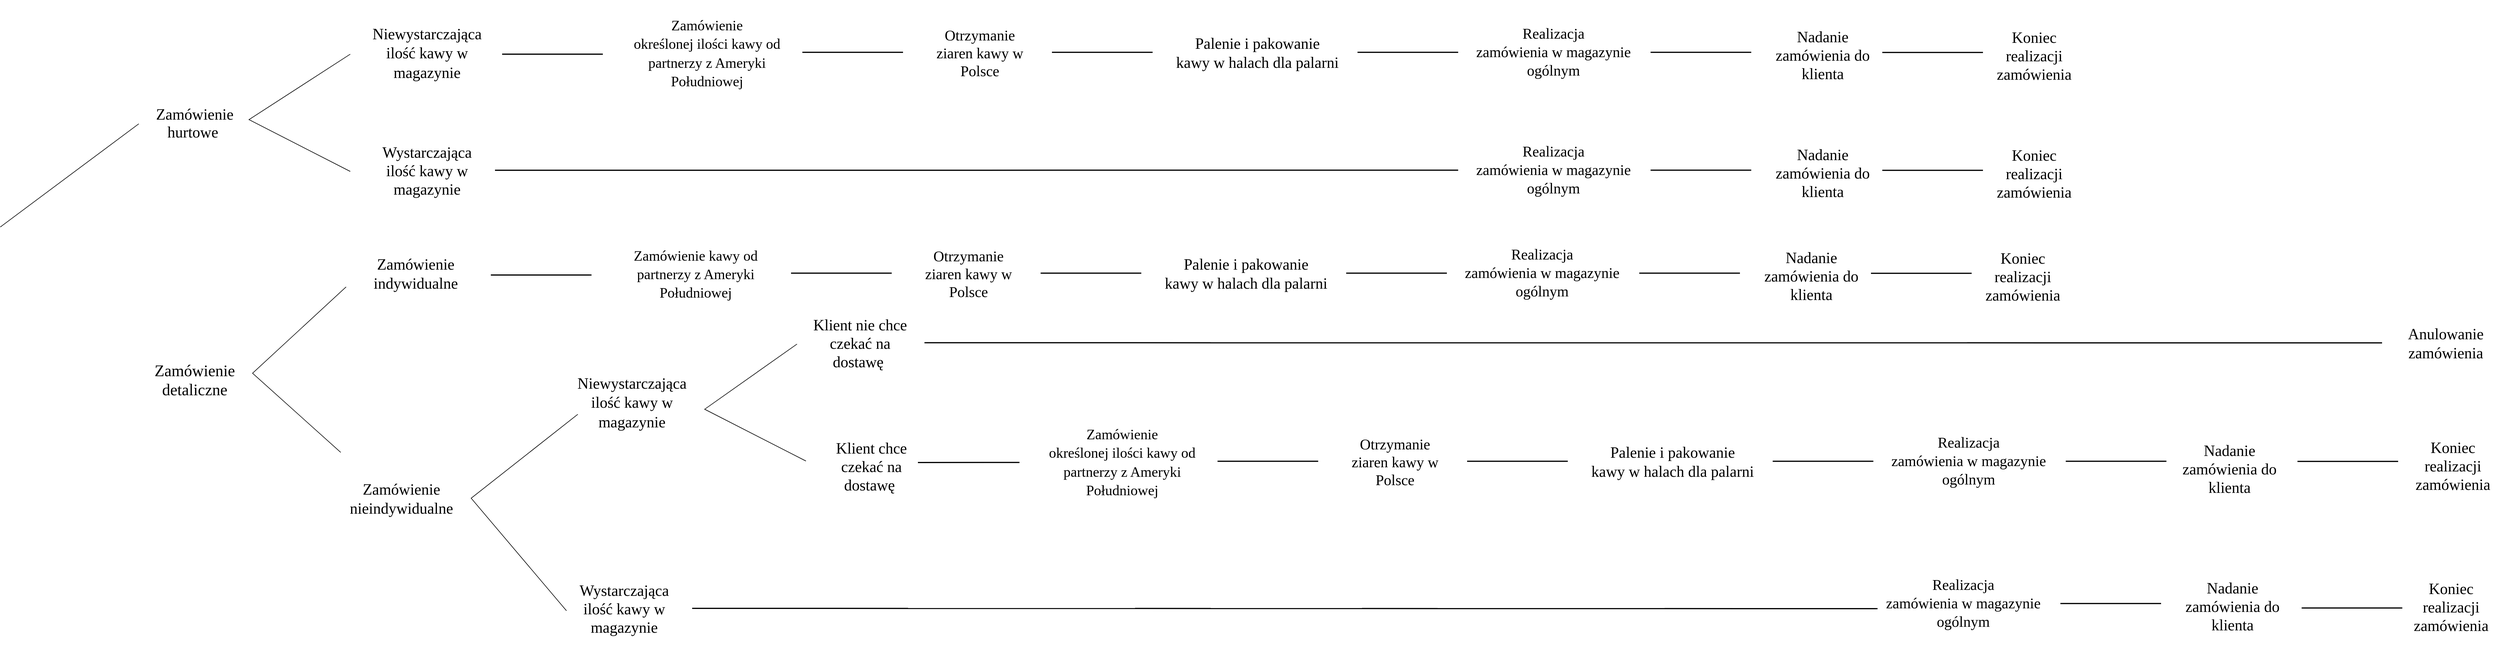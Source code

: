<mxfile version="20.7.4" type="github">
  <diagram name="Page-1" id="9c096ad6-e400-ecc8-3e38-643d2caac077">
    <mxGraphModel dx="6050" dy="2305" grid="0" gridSize="10" guides="1" tooltips="1" connect="1" arrows="1" fold="1" page="0" pageScale="1.5" pageWidth="1169" pageHeight="826" background="none" math="0" shadow="0">
      <root>
        <mxCell id="0" style=";html=1;" />
        <mxCell id="1" style=";html=1;" parent="0" />
        <mxCell id="7ha3w01B_ns5f8-env8l-4" value="" style="endArrow=none;html=1;rounded=0;" edge="1" parent="1">
          <mxGeometry width="50" height="50" relative="1" as="geometry">
            <mxPoint x="-210" y="1009" as="sourcePoint" />
            <mxPoint x="-202" y="644" as="targetPoint" />
            <Array as="points">
              <mxPoint x="-434" y="817" />
            </Array>
          </mxGeometry>
        </mxCell>
        <mxCell id="7ha3w01B_ns5f8-env8l-6" value="&lt;p style=&quot;line-height: normal; font-size: 26px;&quot; class=&quot;MsoNormal&quot;&gt;&lt;span style=&quot;font-size: 26px;&quot;&gt;Zamówienie&lt;br style=&quot;font-size: 26px;&quot;&gt;hurtowe&amp;nbsp;&lt;/span&gt;&lt;/p&gt;" style="text;html=1;strokeColor=none;fillColor=none;align=center;verticalAlign=middle;whiteSpace=wrap;rounded=0;shadow=0;fontSize=26;fontFamily=Verdana;" vertex="1" parent="1">
          <mxGeometry x="-138" y="628" width="60" height="30" as="geometry" />
        </mxCell>
        <mxCell id="7ha3w01B_ns5f8-env8l-10" value="&lt;p class=&quot;MsoNormal&quot;&gt;&lt;span style=&quot;line-height: 107%; font-size: 27px;&quot;&gt;Zamówienie&lt;br/&gt;detaliczne&lt;/span&gt;&lt;/p&gt;" style="text;html=1;strokeColor=none;fillColor=none;align=center;verticalAlign=middle;whiteSpace=wrap;rounded=0;shadow=0;fontFamily=Verdana;fontSize=26;" vertex="1" parent="1">
          <mxGeometry x="-138" y="1015" width="60" height="120" as="geometry" />
        </mxCell>
        <mxCell id="7ha3w01B_ns5f8-env8l-12" value="" style="endArrow=none;html=1;rounded=0;fontFamily=Verdana;fontSize=27;" edge="1" parent="1">
          <mxGeometry width="50" height="50" relative="1" as="geometry">
            <mxPoint x="153" y="724" as="sourcePoint" />
            <mxPoint x="153" y="527" as="targetPoint" />
            <Array as="points">
              <mxPoint x="-17" y="637" />
            </Array>
          </mxGeometry>
        </mxCell>
        <mxCell id="7ha3w01B_ns5f8-env8l-13" value="&lt;p class=&quot;MsoNormal&quot;&gt;&lt;span style=&quot;font-size: 26px; line-height: 107%;&quot;&gt;Niewystarczająca&lt;br/&gt;ilość kawy w magazynie&lt;/span&gt;&lt;/p&gt;" style="text;html=1;strokeColor=none;fillColor=none;align=center;verticalAlign=middle;whiteSpace=wrap;rounded=0;shadow=0;fontFamily=Verdana;fontSize=27;" vertex="1" parent="1">
          <mxGeometry x="252" y="510" width="60" height="30" as="geometry" />
        </mxCell>
        <mxCell id="7ha3w01B_ns5f8-env8l-14" value="&lt;p class=&quot;MsoNormal&quot;&gt;&lt;span style=&quot;line-height: 107%;&quot;&gt;Wystarczająca&lt;br&gt;ilość kawy w magazynie&lt;/span&gt;&lt;/p&gt;" style="text;html=1;strokeColor=none;fillColor=none;align=center;verticalAlign=middle;whiteSpace=wrap;rounded=0;shadow=0;fontFamily=Verdana;fontSize=26;" vertex="1" parent="1">
          <mxGeometry x="252" y="708" width="60" height="30" as="geometry" />
        </mxCell>
        <mxCell id="7ha3w01B_ns5f8-env8l-15" value="&lt;p class=&quot;MsoNormal&quot;&gt;&lt;span style=&quot;font-size: 24px; line-height: 107%;&quot;&gt;Zamówienie&lt;br/&gt;określonej ilości kawy od partnerzy z Ameryki Południowej&lt;/span&gt;&lt;/p&gt;" style="text;html=1;strokeColor=none;fillColor=none;align=center;verticalAlign=middle;whiteSpace=wrap;rounded=0;shadow=0;fontFamily=Verdana;fontSize=26;" vertex="1" parent="1">
          <mxGeometry x="609" y="510" width="286" height="30" as="geometry" />
        </mxCell>
        <mxCell id="7ha3w01B_ns5f8-env8l-18" value="&lt;p class=&quot;MsoNormal&quot;&gt;&lt;span style=&quot;line-height: 107%;&quot;&gt;Palenie i pakowanie&lt;br/&gt;kawy &lt;/span&gt;&lt;span class=&quot;normaltextrun&quot;&gt;&lt;span style=&quot;line-height: 107%; border: 1pt none windowtext; padding: 0cm;&quot;&gt;w halach dla palarni&lt;/span&gt;&lt;/span&gt;&lt;span style=&quot;font-size:&lt;br/&gt;9.0pt;line-height:107%&quot;&gt;&lt;/span&gt;&lt;/p&gt;" style="text;html=1;strokeColor=none;fillColor=none;align=center;verticalAlign=middle;whiteSpace=wrap;rounded=0;shadow=0;fontFamily=Verdana;fontSize=26;" vertex="1" parent="1">
          <mxGeometry x="1532" y="510" width="288" height="30" as="geometry" />
        </mxCell>
        <mxCell id="7ha3w01B_ns5f8-env8l-19" value="&lt;p class=&quot;MsoNormal&quot;&gt;&lt;span style=&quot;line-height: 107%;&quot;&gt;&lt;font style=&quot;font-size: 25px;&quot;&gt;Realizacja&lt;br/&gt;zamówienia w magazynie ogólnym&lt;/font&gt;&lt;span style=&quot;font-size: 9pt;&quot;&gt;&lt;/span&gt;&lt;/span&gt;&lt;/p&gt;" style="text;html=1;strokeColor=none;fillColor=none;align=center;verticalAlign=middle;whiteSpace=wrap;rounded=0;shadow=0;fontFamily=Verdana;fontSize=26;" vertex="1" parent="1">
          <mxGeometry x="2029" y="510" width="288" height="30" as="geometry" />
        </mxCell>
        <mxCell id="7ha3w01B_ns5f8-env8l-20" value="Otrzymanie ziaren kawy w Polsce" style="text;html=1;strokeColor=none;fillColor=none;align=center;verticalAlign=middle;whiteSpace=wrap;rounded=0;shadow=0;fontFamily=Verdana;fontSize=25;" vertex="1" parent="1">
          <mxGeometry x="1117" y="510" width="186" height="30" as="geometry" />
        </mxCell>
        <mxCell id="7ha3w01B_ns5f8-env8l-25" value="" style="endArrow=none;html=1;rounded=0;fontFamily=Verdana;fontSize=25;strokeColor=#000000;strokeWidth=2;" edge="1" parent="1">
          <mxGeometry width="50" height="50" relative="1" as="geometry">
            <mxPoint x="408" y="527" as="sourcePoint" />
            <mxPoint x="577" y="527" as="targetPoint" />
          </mxGeometry>
        </mxCell>
        <mxCell id="7ha3w01B_ns5f8-env8l-26" value="" style="endArrow=none;html=1;rounded=0;fontFamily=Verdana;fontSize=25;strokeColor=#000000;strokeWidth=2;" edge="1" parent="1">
          <mxGeometry width="50" height="50" relative="1" as="geometry">
            <mxPoint x="912" y="523.89" as="sourcePoint" />
            <mxPoint x="1081" y="523.89" as="targetPoint" />
          </mxGeometry>
        </mxCell>
        <mxCell id="7ha3w01B_ns5f8-env8l-27" value="" style="endArrow=none;html=1;rounded=0;fontFamily=Verdana;fontSize=25;strokeColor=#000000;strokeWidth=2;" edge="1" parent="1">
          <mxGeometry width="50" height="50" relative="1" as="geometry">
            <mxPoint x="1331" y="523.89" as="sourcePoint" />
            <mxPoint x="1500" y="523.89" as="targetPoint" />
          </mxGeometry>
        </mxCell>
        <mxCell id="7ha3w01B_ns5f8-env8l-29" value="" style="endArrow=none;html=1;rounded=0;fontFamily=Verdana;fontSize=25;strokeColor=#000000;strokeWidth=2;" edge="1" parent="1">
          <mxGeometry width="50" height="50" relative="1" as="geometry">
            <mxPoint x="1844" y="523.89" as="sourcePoint" />
            <mxPoint x="2013" y="523.89" as="targetPoint" />
          </mxGeometry>
        </mxCell>
        <mxCell id="7ha3w01B_ns5f8-env8l-30" value="&lt;p style=&quot;font-size: 26px;&quot; class=&quot;MsoNormal&quot;&gt;&lt;span style=&quot;line-height: 107%;&quot;&gt;Nadanie&lt;br&gt;zamówienia do klienta&lt;/span&gt;&lt;/p&gt;" style="text;whiteSpace=wrap;html=1;fontSize=25;fontFamily=Verdana;align=center;" vertex="1" parent="1">
          <mxGeometry x="2544" y="450" width="162" height="150" as="geometry" />
        </mxCell>
        <mxCell id="7ha3w01B_ns5f8-env8l-31" value="" style="endArrow=none;html=1;rounded=0;fontFamily=Verdana;fontSize=25;strokeColor=#000000;strokeWidth=2;" edge="1" parent="1">
          <mxGeometry width="50" height="50" relative="1" as="geometry">
            <mxPoint x="2336" y="523.89" as="sourcePoint" />
            <mxPoint x="2505.0" y="523.89" as="targetPoint" />
          </mxGeometry>
        </mxCell>
        <mxCell id="7ha3w01B_ns5f8-env8l-32" value="&lt;p class=&quot;MsoNormal&quot;&gt;&lt;span style=&quot;line-height: 107%;&quot;&gt;Koniec&lt;br&gt;realizacji zamówienia&lt;/span&gt;&lt;/p&gt;" style="text;whiteSpace=wrap;html=1;fontSize=26;fontFamily=Verdana;align=center;" vertex="1" parent="1">
          <mxGeometry x="2902" y="451" width="156" height="149" as="geometry" />
        </mxCell>
        <mxCell id="7ha3w01B_ns5f8-env8l-33" value="" style="endArrow=none;html=1;rounded=0;fontFamily=Verdana;fontSize=25;strokeColor=#000000;strokeWidth=2;" edge="1" parent="1">
          <mxGeometry width="50" height="50" relative="1" as="geometry">
            <mxPoint x="2725" y="524.17" as="sourcePoint" />
            <mxPoint x="2894.0" y="524.17" as="targetPoint" />
          </mxGeometry>
        </mxCell>
        <mxCell id="7ha3w01B_ns5f8-env8l-34" value="&lt;p class=&quot;MsoNormal&quot;&gt;&lt;span style=&quot;line-height: 107%;&quot;&gt;&lt;font style=&quot;font-size: 25px;&quot;&gt;Realizacja&lt;br/&gt;zamówienia w magazynie ogólnym&lt;/font&gt;&lt;span style=&quot;font-size: 9pt;&quot;&gt;&lt;/span&gt;&lt;/span&gt;&lt;/p&gt;" style="text;html=1;strokeColor=none;fillColor=none;align=center;verticalAlign=middle;whiteSpace=wrap;rounded=0;shadow=0;fontFamily=Verdana;fontSize=26;" vertex="1" parent="1">
          <mxGeometry x="2029" y="708" width="288" height="30" as="geometry" />
        </mxCell>
        <mxCell id="7ha3w01B_ns5f8-env8l-35" value="" style="endArrow=none;html=1;rounded=0;fontFamily=Verdana;fontSize=25;strokeColor=#000000;strokeWidth=2;" edge="1" parent="1">
          <mxGeometry width="50" height="50" relative="1" as="geometry">
            <mxPoint x="396" y="722" as="sourcePoint" />
            <mxPoint x="2013" y="721.89" as="targetPoint" />
          </mxGeometry>
        </mxCell>
        <mxCell id="7ha3w01B_ns5f8-env8l-36" value="&lt;p style=&quot;font-size: 26px;&quot; class=&quot;MsoNormal&quot;&gt;&lt;span style=&quot;line-height: 107%;&quot;&gt;Nadanie&lt;br&gt;zamówienia do klienta&lt;/span&gt;&lt;/p&gt;" style="text;whiteSpace=wrap;html=1;fontSize=25;fontFamily=Verdana;align=center;" vertex="1" parent="1">
          <mxGeometry x="2544" y="648" width="162" height="150" as="geometry" />
        </mxCell>
        <mxCell id="7ha3w01B_ns5f8-env8l-37" value="" style="endArrow=none;html=1;rounded=0;fontFamily=Verdana;fontSize=25;strokeColor=#000000;strokeWidth=2;" edge="1" parent="1">
          <mxGeometry width="50" height="50" relative="1" as="geometry">
            <mxPoint x="2336" y="721.89" as="sourcePoint" />
            <mxPoint x="2505.0" y="721.89" as="targetPoint" />
          </mxGeometry>
        </mxCell>
        <mxCell id="7ha3w01B_ns5f8-env8l-38" value="&lt;p class=&quot;MsoNormal&quot;&gt;&lt;span style=&quot;line-height: 107%;&quot;&gt;Koniec&lt;br&gt;realizacji zamówienia&lt;/span&gt;&lt;/p&gt;" style="text;whiteSpace=wrap;html=1;fontSize=26;fontFamily=Verdana;align=center;" vertex="1" parent="1">
          <mxGeometry x="2902" y="649" width="156" height="149" as="geometry" />
        </mxCell>
        <mxCell id="7ha3w01B_ns5f8-env8l-39" value="" style="endArrow=none;html=1;rounded=0;fontFamily=Verdana;fontSize=25;strokeColor=#000000;strokeWidth=2;" edge="1" parent="1">
          <mxGeometry width="50" height="50" relative="1" as="geometry">
            <mxPoint x="2725" y="722.17" as="sourcePoint" />
            <mxPoint x="2894.0" y="722.17" as="targetPoint" />
          </mxGeometry>
        </mxCell>
        <mxCell id="7ha3w01B_ns5f8-env8l-40" value="" style="endArrow=none;html=1;rounded=0;fontFamily=Verdana;fontSize=27;" edge="1" parent="1">
          <mxGeometry width="50" height="50" relative="1" as="geometry">
            <mxPoint x="137" y="1196" as="sourcePoint" />
            <mxPoint x="146" y="918" as="targetPoint" />
            <Array as="points">
              <mxPoint x="-11" y="1063" />
            </Array>
          </mxGeometry>
        </mxCell>
        <mxCell id="7ha3w01B_ns5f8-env8l-41" value="Zamówienie indywidualne" style="text;html=1;strokeColor=none;fillColor=none;align=center;verticalAlign=middle;whiteSpace=wrap;rounded=0;shadow=0;fontFamily=Verdana;fontSize=26;" vertex="1" parent="1">
          <mxGeometry x="233" y="881" width="60" height="30" as="geometry" />
        </mxCell>
        <mxCell id="7ha3w01B_ns5f8-env8l-43" value="Zamówienie nieindywidualne" style="text;html=1;strokeColor=none;fillColor=none;align=center;verticalAlign=middle;whiteSpace=wrap;rounded=0;shadow=0;fontFamily=Verdana;fontSize=26;" vertex="1" parent="1">
          <mxGeometry x="209" y="1259" width="60" height="30" as="geometry" />
        </mxCell>
        <mxCell id="7ha3w01B_ns5f8-env8l-45" value="&lt;p class=&quot;MsoNormal&quot;&gt;&lt;span style=&quot;font-size: 26px; line-height: 107%;&quot;&gt;Niewystarczająca&lt;br/&gt;ilość kawy w magazynie&lt;/span&gt;&lt;/p&gt;" style="text;html=1;strokeColor=none;fillColor=none;align=center;verticalAlign=middle;whiteSpace=wrap;rounded=0;shadow=0;fontFamily=Verdana;fontSize=27;" vertex="1" parent="1">
          <mxGeometry x="596" y="1097" width="60" height="30" as="geometry" />
        </mxCell>
        <mxCell id="7ha3w01B_ns5f8-env8l-46" value="&lt;p class=&quot;MsoNormal&quot;&gt;&lt;span style=&quot;line-height: 107%;&quot;&gt;Wystarczająca&lt;br&gt;ilość kawy w magazynie&lt;/span&gt;&lt;/p&gt;" style="text;html=1;strokeColor=none;fillColor=none;align=center;verticalAlign=middle;whiteSpace=wrap;rounded=0;shadow=0;fontFamily=Verdana;fontSize=26;" vertex="1" parent="1">
          <mxGeometry x="583" y="1444" width="60" height="30" as="geometry" />
        </mxCell>
        <mxCell id="7ha3w01B_ns5f8-env8l-47" value="&lt;p class=&quot;MsoNormal&quot;&gt;&lt;span style=&quot;font-size: 24px; line-height: 107%;&quot;&gt;Zamówienie&lt;br/&gt;określonej ilości kawy od partnerzy z Ameryki Południowej&lt;/span&gt;&lt;/p&gt;" style="text;html=1;strokeColor=none;fillColor=none;align=center;verticalAlign=middle;whiteSpace=wrap;rounded=0;shadow=0;fontFamily=Verdana;fontSize=26;" vertex="1" parent="1">
          <mxGeometry x="1306" y="1197" width="286" height="30" as="geometry" />
        </mxCell>
        <mxCell id="7ha3w01B_ns5f8-env8l-48" value="&lt;p class=&quot;MsoNormal&quot;&gt;&lt;span style=&quot;line-height: 107%;&quot;&gt;Palenie i pakowanie&lt;br/&gt;kawy &lt;/span&gt;&lt;span class=&quot;normaltextrun&quot;&gt;&lt;span style=&quot;line-height: 107%; border: 1pt none windowtext; padding: 0cm;&quot;&gt;w halach dla palarni&lt;/span&gt;&lt;/span&gt;&lt;span style=&quot;font-size:&lt;br/&gt;9.0pt;line-height:107%&quot;&gt;&lt;/span&gt;&lt;/p&gt;" style="text;html=1;strokeColor=none;fillColor=none;align=center;verticalAlign=middle;whiteSpace=wrap;rounded=0;shadow=0;fontFamily=Verdana;fontSize=26;" vertex="1" parent="1">
          <mxGeometry x="2229" y="1197" width="288" height="30" as="geometry" />
        </mxCell>
        <mxCell id="7ha3w01B_ns5f8-env8l-49" value="&lt;p class=&quot;MsoNormal&quot;&gt;&lt;span style=&quot;line-height: 107%;&quot;&gt;&lt;font style=&quot;font-size: 25px;&quot;&gt;Realizacja&lt;br/&gt;zamówienia w magazynie ogólnym&lt;/font&gt;&lt;span style=&quot;font-size: 9pt;&quot;&gt;&lt;/span&gt;&lt;/span&gt;&lt;/p&gt;" style="text;html=1;strokeColor=none;fillColor=none;align=center;verticalAlign=middle;whiteSpace=wrap;rounded=0;shadow=0;fontFamily=Verdana;fontSize=26;" vertex="1" parent="1">
          <mxGeometry x="2726" y="1197" width="288" height="30" as="geometry" />
        </mxCell>
        <mxCell id="7ha3w01B_ns5f8-env8l-50" value="Otrzymanie ziaren kawy w Polsce" style="text;html=1;strokeColor=none;fillColor=none;align=center;verticalAlign=middle;whiteSpace=wrap;rounded=0;shadow=0;fontFamily=Verdana;fontSize=25;" vertex="1" parent="1">
          <mxGeometry x="1814" y="1197" width="186" height="30" as="geometry" />
        </mxCell>
        <mxCell id="7ha3w01B_ns5f8-env8l-52" value="" style="endArrow=none;html=1;rounded=0;fontFamily=Verdana;fontSize=25;strokeColor=#000000;strokeWidth=2;" edge="1" parent="1">
          <mxGeometry width="50" height="50" relative="1" as="geometry">
            <mxPoint x="1609" y="1210.89" as="sourcePoint" />
            <mxPoint x="1778" y="1210.89" as="targetPoint" />
          </mxGeometry>
        </mxCell>
        <mxCell id="7ha3w01B_ns5f8-env8l-53" value="" style="endArrow=none;html=1;rounded=0;fontFamily=Verdana;fontSize=25;strokeColor=#000000;strokeWidth=2;" edge="1" parent="1">
          <mxGeometry width="50" height="50" relative="1" as="geometry">
            <mxPoint x="2028" y="1210.89" as="sourcePoint" />
            <mxPoint x="2197" y="1210.89" as="targetPoint" />
          </mxGeometry>
        </mxCell>
        <mxCell id="7ha3w01B_ns5f8-env8l-54" value="" style="endArrow=none;html=1;rounded=0;fontFamily=Verdana;fontSize=25;strokeColor=#000000;strokeWidth=2;" edge="1" parent="1">
          <mxGeometry width="50" height="50" relative="1" as="geometry">
            <mxPoint x="2541" y="1210.89" as="sourcePoint" />
            <mxPoint x="2710" y="1210.89" as="targetPoint" />
          </mxGeometry>
        </mxCell>
        <mxCell id="7ha3w01B_ns5f8-env8l-55" value="&lt;p style=&quot;font-size: 26px;&quot; class=&quot;MsoNormal&quot;&gt;&lt;span style=&quot;line-height: 107%;&quot;&gt;Nadanie&lt;br&gt;zamówienia do klienta&lt;/span&gt;&lt;/p&gt;" style="text;whiteSpace=wrap;html=1;fontSize=25;fontFamily=Verdana;align=center;" vertex="1" parent="1">
          <mxGeometry x="3227" y="1145" width="162" height="150" as="geometry" />
        </mxCell>
        <mxCell id="7ha3w01B_ns5f8-env8l-56" value="" style="endArrow=none;html=1;rounded=0;fontFamily=Verdana;fontSize=25;strokeColor=#000000;strokeWidth=2;" edge="1" parent="1">
          <mxGeometry width="50" height="50" relative="1" as="geometry">
            <mxPoint x="3033" y="1210.89" as="sourcePoint" />
            <mxPoint x="3202.0" y="1210.89" as="targetPoint" />
          </mxGeometry>
        </mxCell>
        <mxCell id="7ha3w01B_ns5f8-env8l-57" value="&lt;p class=&quot;MsoNormal&quot;&gt;&lt;span style=&quot;line-height: 107%;&quot;&gt;Koniec&lt;br&gt;realizacji zamówienia&lt;/span&gt;&lt;/p&gt;" style="text;whiteSpace=wrap;html=1;fontSize=26;fontFamily=Verdana;align=center;" vertex="1" parent="1">
          <mxGeometry x="3605" y="1140" width="156" height="149" as="geometry" />
        </mxCell>
        <mxCell id="7ha3w01B_ns5f8-env8l-58" value="" style="endArrow=none;html=1;rounded=0;fontFamily=Verdana;fontSize=25;strokeColor=#000000;strokeWidth=2;" edge="1" parent="1">
          <mxGeometry width="50" height="50" relative="1" as="geometry">
            <mxPoint x="3422" y="1211.17" as="sourcePoint" />
            <mxPoint x="3591.0" y="1211.17" as="targetPoint" />
          </mxGeometry>
        </mxCell>
        <mxCell id="7ha3w01B_ns5f8-env8l-59" value="&lt;p class=&quot;MsoNormal&quot;&gt;&lt;span style=&quot;line-height: 107%;&quot;&gt;&lt;font style=&quot;font-size: 25px;&quot;&gt;Realizacja&lt;br/&gt;zamówienia w magazynie ogólnym&lt;/font&gt;&lt;span style=&quot;font-size: 9pt;&quot;&gt;&lt;/span&gt;&lt;/span&gt;&lt;/p&gt;" style="text;html=1;strokeColor=none;fillColor=none;align=center;verticalAlign=middle;whiteSpace=wrap;rounded=0;shadow=0;fontFamily=Verdana;fontSize=26;" vertex="1" parent="1">
          <mxGeometry x="2717" y="1436" width="288" height="30" as="geometry" />
        </mxCell>
        <mxCell id="7ha3w01B_ns5f8-env8l-60" value="" style="endArrow=none;html=1;rounded=0;fontFamily=Verdana;fontSize=25;strokeColor=#000000;strokeWidth=2;entryX=0;entryY=0.75;entryDx=0;entryDy=0;" edge="1" parent="1" target="7ha3w01B_ns5f8-env8l-59">
          <mxGeometry width="50" height="50" relative="1" as="geometry">
            <mxPoint x="727" y="1458" as="sourcePoint" />
            <mxPoint x="2344" y="1457.89" as="targetPoint" />
          </mxGeometry>
        </mxCell>
        <mxCell id="7ha3w01B_ns5f8-env8l-61" value="&lt;p style=&quot;font-size: 26px;&quot; class=&quot;MsoNormal&quot;&gt;&lt;span style=&quot;line-height: 107%;&quot;&gt;Nadanie&lt;br&gt;zamówienia do klienta&lt;/span&gt;&lt;/p&gt;" style="text;whiteSpace=wrap;html=1;fontSize=25;fontFamily=Verdana;align=center;" vertex="1" parent="1">
          <mxGeometry x="3232" y="1376" width="162" height="150" as="geometry" />
        </mxCell>
        <mxCell id="7ha3w01B_ns5f8-env8l-62" value="" style="endArrow=none;html=1;rounded=0;fontFamily=Verdana;fontSize=25;strokeColor=#000000;strokeWidth=2;" edge="1" parent="1">
          <mxGeometry width="50" height="50" relative="1" as="geometry">
            <mxPoint x="3024" y="1449.89" as="sourcePoint" />
            <mxPoint x="3193.0" y="1449.89" as="targetPoint" />
          </mxGeometry>
        </mxCell>
        <mxCell id="7ha3w01B_ns5f8-env8l-63" value="&lt;p class=&quot;MsoNormal&quot;&gt;&lt;span style=&quot;line-height: 107%;&quot;&gt;Koniec&lt;br&gt;realizacji zamówienia&lt;/span&gt;&lt;/p&gt;" style="text;whiteSpace=wrap;html=1;fontSize=26;fontFamily=Verdana;align=center;" vertex="1" parent="1">
          <mxGeometry x="3602" y="1377" width="156" height="149" as="geometry" />
        </mxCell>
        <mxCell id="7ha3w01B_ns5f8-env8l-64" value="" style="endArrow=none;html=1;rounded=0;fontFamily=Verdana;fontSize=25;strokeColor=#000000;strokeWidth=2;" edge="1" parent="1">
          <mxGeometry width="50" height="50" relative="1" as="geometry">
            <mxPoint x="3429" y="1457.33" as="sourcePoint" />
            <mxPoint x="3598.0" y="1457.33" as="targetPoint" />
          </mxGeometry>
        </mxCell>
        <mxCell id="7ha3w01B_ns5f8-env8l-66" value="" style="endArrow=none;html=1;rounded=0;fontFamily=Verdana;fontSize=27;" edge="1" parent="1">
          <mxGeometry width="50" height="50" relative="1" as="geometry">
            <mxPoint x="516" y="1462" as="sourcePoint" />
            <mxPoint x="535" y="1132" as="targetPoint" />
            <Array as="points">
              <mxPoint x="356" y="1273" />
            </Array>
          </mxGeometry>
        </mxCell>
        <mxCell id="7ha3w01B_ns5f8-env8l-77" value="&lt;p class=&quot;MsoNormal&quot;&gt;&lt;span style=&quot;font-size: 24px; line-height: 107%;&quot;&gt;Zamówienie&amp;nbsp;kawy od partnerzy z Ameryki Południowej&lt;/span&gt;&lt;/p&gt;" style="text;html=1;strokeColor=none;fillColor=none;align=center;verticalAlign=middle;whiteSpace=wrap;rounded=0;shadow=0;fontFamily=Verdana;fontSize=26;" vertex="1" parent="1">
          <mxGeometry x="590" y="881" width="286" height="30" as="geometry" />
        </mxCell>
        <mxCell id="7ha3w01B_ns5f8-env8l-78" value="&lt;p class=&quot;MsoNormal&quot;&gt;&lt;span style=&quot;line-height: 107%;&quot;&gt;Palenie i pakowanie&lt;br/&gt;kawy &lt;/span&gt;&lt;span class=&quot;normaltextrun&quot;&gt;&lt;span style=&quot;line-height: 107%; border: 1pt none windowtext; padding: 0cm;&quot;&gt;w halach dla palarni&lt;/span&gt;&lt;/span&gt;&lt;span style=&quot;font-size:&lt;br/&gt;9.0pt;line-height:107%&quot;&gt;&lt;/span&gt;&lt;/p&gt;" style="text;html=1;strokeColor=none;fillColor=none;align=center;verticalAlign=middle;whiteSpace=wrap;rounded=0;shadow=0;fontFamily=Verdana;fontSize=26;" vertex="1" parent="1">
          <mxGeometry x="1513" y="881" width="288" height="30" as="geometry" />
        </mxCell>
        <mxCell id="7ha3w01B_ns5f8-env8l-79" value="&lt;p class=&quot;MsoNormal&quot;&gt;&lt;span style=&quot;line-height: 107%;&quot;&gt;&lt;font style=&quot;font-size: 25px;&quot;&gt;Realizacja&lt;br/&gt;zamówienia w magazynie ogólnym&lt;/font&gt;&lt;span style=&quot;font-size: 9pt;&quot;&gt;&lt;/span&gt;&lt;/span&gt;&lt;/p&gt;" style="text;html=1;strokeColor=none;fillColor=none;align=center;verticalAlign=middle;whiteSpace=wrap;rounded=0;shadow=0;fontFamily=Verdana;fontSize=26;" vertex="1" parent="1">
          <mxGeometry x="2010" y="881" width="288" height="30" as="geometry" />
        </mxCell>
        <mxCell id="7ha3w01B_ns5f8-env8l-80" value="Otrzymanie ziaren kawy w Polsce" style="text;html=1;strokeColor=none;fillColor=none;align=center;verticalAlign=middle;whiteSpace=wrap;rounded=0;shadow=0;fontFamily=Verdana;fontSize=25;" vertex="1" parent="1">
          <mxGeometry x="1098" y="881" width="186" height="30" as="geometry" />
        </mxCell>
        <mxCell id="7ha3w01B_ns5f8-env8l-81" value="" style="endArrow=none;html=1;rounded=0;fontFamily=Verdana;fontSize=25;strokeColor=#000000;strokeWidth=2;" edge="1" parent="1">
          <mxGeometry width="50" height="50" relative="1" as="geometry">
            <mxPoint x="389" y="898" as="sourcePoint" />
            <mxPoint x="558" y="898" as="targetPoint" />
          </mxGeometry>
        </mxCell>
        <mxCell id="7ha3w01B_ns5f8-env8l-82" value="" style="endArrow=none;html=1;rounded=0;fontFamily=Verdana;fontSize=25;strokeColor=#000000;strokeWidth=2;" edge="1" parent="1">
          <mxGeometry width="50" height="50" relative="1" as="geometry">
            <mxPoint x="893" y="894.89" as="sourcePoint" />
            <mxPoint x="1062" y="894.89" as="targetPoint" />
          </mxGeometry>
        </mxCell>
        <mxCell id="7ha3w01B_ns5f8-env8l-83" value="" style="endArrow=none;html=1;rounded=0;fontFamily=Verdana;fontSize=25;strokeColor=#000000;strokeWidth=2;" edge="1" parent="1">
          <mxGeometry width="50" height="50" relative="1" as="geometry">
            <mxPoint x="1312" y="894.89" as="sourcePoint" />
            <mxPoint x="1481" y="894.89" as="targetPoint" />
          </mxGeometry>
        </mxCell>
        <mxCell id="7ha3w01B_ns5f8-env8l-84" value="" style="endArrow=none;html=1;rounded=0;fontFamily=Verdana;fontSize=25;strokeColor=#000000;strokeWidth=2;" edge="1" parent="1">
          <mxGeometry width="50" height="50" relative="1" as="geometry">
            <mxPoint x="1825" y="894.89" as="sourcePoint" />
            <mxPoint x="1994" y="894.89" as="targetPoint" />
          </mxGeometry>
        </mxCell>
        <mxCell id="7ha3w01B_ns5f8-env8l-85" value="&lt;p style=&quot;font-size: 26px;&quot; class=&quot;MsoNormal&quot;&gt;&lt;span style=&quot;line-height: 107%;&quot;&gt;Nadanie&lt;br&gt;zamówienia do klienta&lt;/span&gt;&lt;/p&gt;" style="text;whiteSpace=wrap;html=1;fontSize=25;fontFamily=Verdana;align=center;" vertex="1" parent="1">
          <mxGeometry x="2525" y="821" width="162" height="150" as="geometry" />
        </mxCell>
        <mxCell id="7ha3w01B_ns5f8-env8l-86" value="" style="endArrow=none;html=1;rounded=0;fontFamily=Verdana;fontSize=25;strokeColor=#000000;strokeWidth=2;" edge="1" parent="1">
          <mxGeometry width="50" height="50" relative="1" as="geometry">
            <mxPoint x="2317" y="894.89" as="sourcePoint" />
            <mxPoint x="2486.0" y="894.89" as="targetPoint" />
          </mxGeometry>
        </mxCell>
        <mxCell id="7ha3w01B_ns5f8-env8l-87" value="&lt;p class=&quot;MsoNormal&quot;&gt;&lt;span style=&quot;line-height: 107%;&quot;&gt;Koniec&lt;br&gt;realizacji zamówienia&lt;/span&gt;&lt;/p&gt;" style="text;whiteSpace=wrap;html=1;fontSize=26;fontFamily=Verdana;align=center;" vertex="1" parent="1">
          <mxGeometry x="2883" y="822" width="156" height="149" as="geometry" />
        </mxCell>
        <mxCell id="7ha3w01B_ns5f8-env8l-88" value="" style="endArrow=none;html=1;rounded=0;fontFamily=Verdana;fontSize=25;strokeColor=#000000;strokeWidth=2;" edge="1" parent="1">
          <mxGeometry width="50" height="50" relative="1" as="geometry">
            <mxPoint x="2706" y="895.17" as="sourcePoint" />
            <mxPoint x="2875.0" y="895.17" as="targetPoint" />
          </mxGeometry>
        </mxCell>
        <mxCell id="7ha3w01B_ns5f8-env8l-89" value="" style="endArrow=none;html=1;rounded=0;fontFamily=Verdana;fontSize=27;" edge="1" parent="1">
          <mxGeometry width="50" height="50" relative="1" as="geometry">
            <mxPoint x="918" y="1210.5" as="sourcePoint" />
            <mxPoint x="903" y="1014" as="targetPoint" />
            <Array as="points">
              <mxPoint x="748" y="1123.5" />
            </Array>
          </mxGeometry>
        </mxCell>
        <mxCell id="7ha3w01B_ns5f8-env8l-90" value="Klient chce czekać na dostawę&amp;nbsp;" style="text;html=1;strokeColor=none;fillColor=none;align=center;verticalAlign=middle;whiteSpace=wrap;rounded=0;shadow=0;fontFamily=Verdana;fontSize=26;" vertex="1" parent="1">
          <mxGeometry x="939" y="1205" width="178" height="30" as="geometry" />
        </mxCell>
        <mxCell id="7ha3w01B_ns5f8-env8l-91" value="" style="endArrow=none;html=1;rounded=0;strokeColor=#000000;strokeWidth=2;fontFamily=Verdana;fontSize=26;" edge="1" parent="1">
          <mxGeometry width="50" height="50" relative="1" as="geometry">
            <mxPoint x="1106" y="1213" as="sourcePoint" />
            <mxPoint x="1276.5" y="1212.83" as="targetPoint" />
          </mxGeometry>
        </mxCell>
        <mxCell id="7ha3w01B_ns5f8-env8l-92" value="Klient nie chce czekać na dostawę&amp;nbsp;" style="text;html=1;strokeColor=none;fillColor=none;align=center;verticalAlign=middle;whiteSpace=wrap;rounded=0;shadow=0;fontFamily=Verdana;fontSize=26;" vertex="1" parent="1">
          <mxGeometry x="920" y="998" width="178" height="30" as="geometry" />
        </mxCell>
        <mxCell id="7ha3w01B_ns5f8-env8l-93" value="Anulowanie zamówienia" style="text;html=1;strokeColor=none;fillColor=none;align=center;verticalAlign=middle;whiteSpace=wrap;rounded=0;shadow=0;fontFamily=Verdana;fontSize=26;" vertex="1" parent="1">
          <mxGeometry x="3641" y="998" width="60" height="30" as="geometry" />
        </mxCell>
        <mxCell id="7ha3w01B_ns5f8-env8l-94" value="" style="endArrow=none;html=1;rounded=0;fontFamily=Verdana;fontSize=25;strokeColor=#000000;strokeWidth=2;" edge="1" parent="1">
          <mxGeometry width="50" height="50" relative="1" as="geometry">
            <mxPoint x="1117" y="1011.78" as="sourcePoint" />
            <mxPoint x="3564" y="1012" as="targetPoint" />
          </mxGeometry>
        </mxCell>
      </root>
    </mxGraphModel>
  </diagram>
</mxfile>
